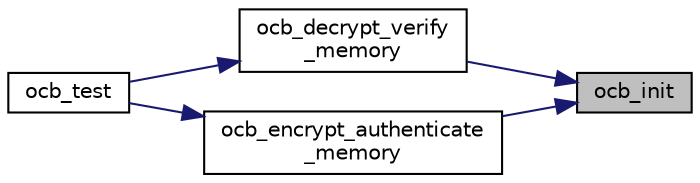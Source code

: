 digraph "ocb_init"
{
 // LATEX_PDF_SIZE
  edge [fontname="Helvetica",fontsize="10",labelfontname="Helvetica",labelfontsize="10"];
  node [fontname="Helvetica",fontsize="10",shape=record];
  rankdir="RL";
  Node10 [label="ocb_init",height=0.2,width=0.4,color="black", fillcolor="grey75", style="filled", fontcolor="black",tooltip="Initialize an OCB context."];
  Node10 -> Node11 [dir="back",color="midnightblue",fontsize="10",style="solid"];
  Node11 [label="ocb_decrypt_verify\l_memory",height=0.2,width=0.4,color="black", fillcolor="white", style="filled",URL="$ocb__decrypt__verify__memory_8c.html#a54a8c51becc57a9eded7c6da4479ac10",tooltip="Decrypt and compare the tag with OCB."];
  Node11 -> Node12 [dir="back",color="midnightblue",fontsize="10",style="solid"];
  Node12 [label="ocb_test",height=0.2,width=0.4,color="black", fillcolor="white", style="filled",URL="$ocb__test_8c.html#afbc7c6139aaabac9146afff688bafbb9",tooltip="Test the OCB protocol."];
  Node10 -> Node13 [dir="back",color="midnightblue",fontsize="10",style="solid"];
  Node13 [label="ocb_encrypt_authenticate\l_memory",height=0.2,width=0.4,color="black", fillcolor="white", style="filled",URL="$ocb__encrypt__authenticate__memory_8c.html#a6dc818f74acf81f66cd2f25b5f0024b6",tooltip="Encrypt and generate an authentication code for a buffer of memory."];
  Node13 -> Node12 [dir="back",color="midnightblue",fontsize="10",style="solid"];
}
